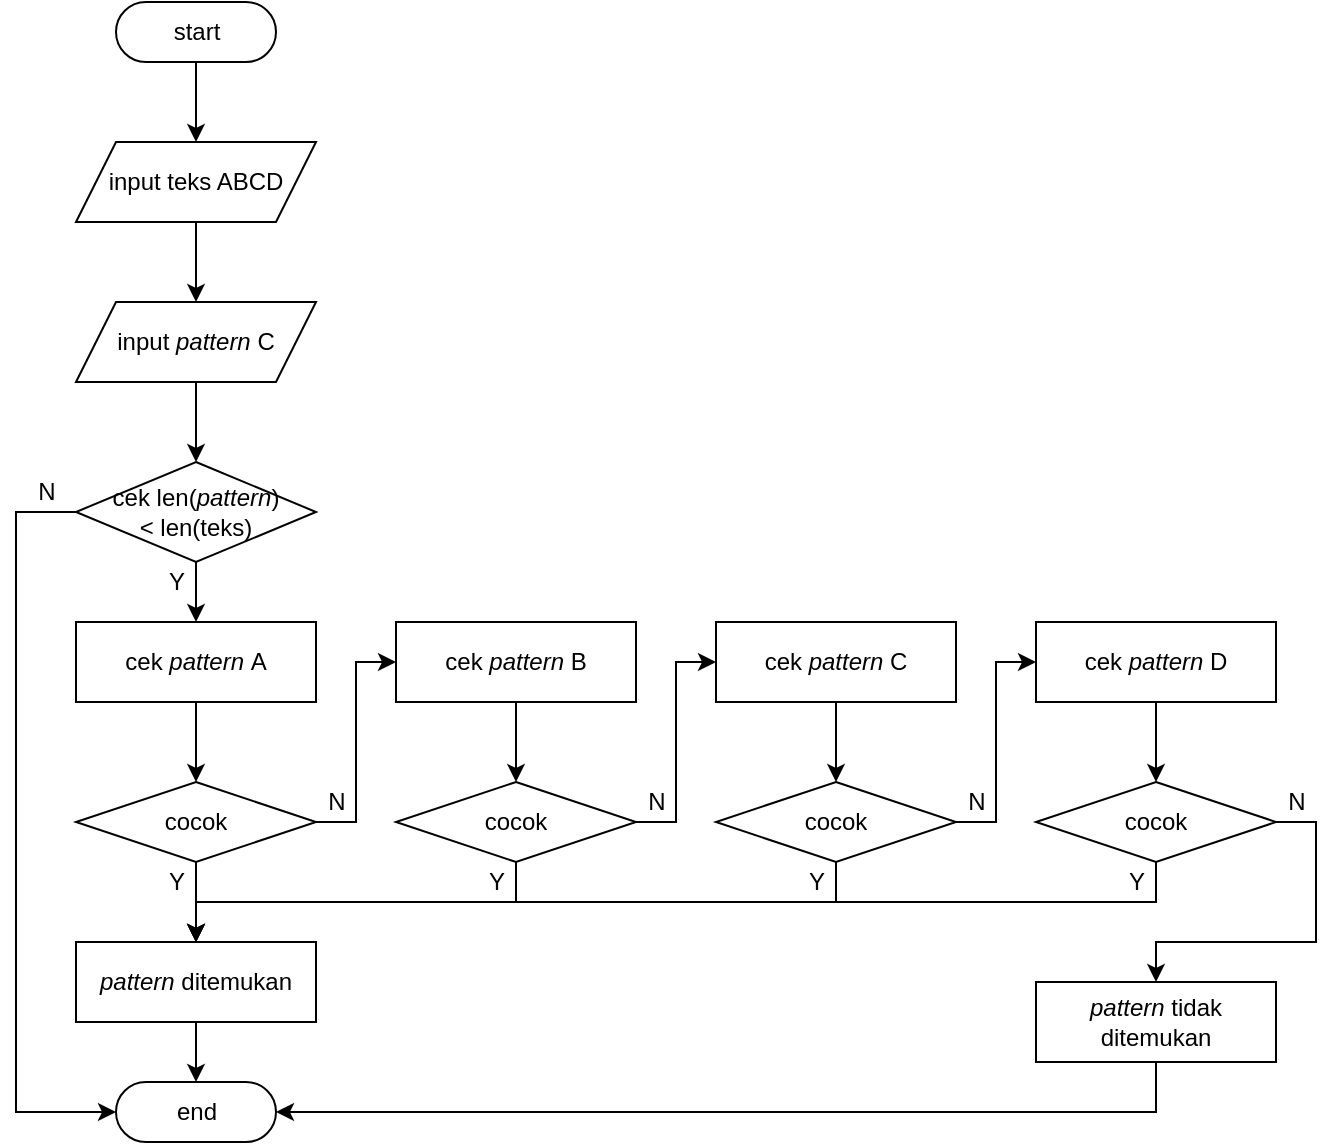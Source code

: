 <mxfile version="14.6.13" type="github">
  <diagram id="wDCAlyBgjuqHMjaO5mIW" name="Page-1">
    <mxGraphModel dx="1021" dy="529" grid="1" gridSize="10" guides="1" tooltips="1" connect="1" arrows="1" fold="1" page="1" pageScale="1" pageWidth="827" pageHeight="1169" math="0" shadow="0">
      <root>
        <mxCell id="0" />
        <mxCell id="1" parent="0" />
        <mxCell id="Hybq58trlB87jNepz2p2-28" style="edgeStyle=orthogonalEdgeStyle;rounded=0;orthogonalLoop=1;jettySize=auto;html=1;entryX=0.5;entryY=0;entryDx=0;entryDy=0;" parent="1" source="Hybq58trlB87jNepz2p2-1" target="Hybq58trlB87jNepz2p2-11" edge="1">
          <mxGeometry relative="1" as="geometry" />
        </mxCell>
        <mxCell id="Hybq58trlB87jNepz2p2-1" value="cek&amp;nbsp;&lt;i&gt;pattern&lt;/i&gt;&amp;nbsp;A" style="rounded=0;whiteSpace=wrap;html=1;" parent="1" vertex="1">
          <mxGeometry x="40" y="400" width="120" height="40" as="geometry" />
        </mxCell>
        <mxCell id="Hybq58trlB87jNepz2p2-23" style="edgeStyle=orthogonalEdgeStyle;rounded=0;orthogonalLoop=1;jettySize=auto;html=1;entryX=0.5;entryY=0;entryDx=0;entryDy=0;" parent="1" source="Hybq58trlB87jNepz2p2-3" target="Hybq58trlB87jNepz2p2-10" edge="1">
          <mxGeometry relative="1" as="geometry" />
        </mxCell>
        <mxCell id="Hybq58trlB87jNepz2p2-3" value="input &lt;i&gt;pattern&lt;/i&gt; C" style="shape=parallelogram;perimeter=parallelogramPerimeter;whiteSpace=wrap;html=1;fixedSize=1;" parent="1" vertex="1">
          <mxGeometry x="40" y="240" width="120" height="40" as="geometry" />
        </mxCell>
        <mxCell id="Hybq58trlB87jNepz2p2-22" style="edgeStyle=orthogonalEdgeStyle;rounded=0;orthogonalLoop=1;jettySize=auto;html=1;exitX=0.5;exitY=1;exitDx=0;exitDy=0;" parent="1" source="Hybq58trlB87jNepz2p2-5" target="Hybq58trlB87jNepz2p2-3" edge="1">
          <mxGeometry relative="1" as="geometry" />
        </mxCell>
        <mxCell id="Hybq58trlB87jNepz2p2-5" value="input teks ABCD" style="shape=parallelogram;perimeter=parallelogramPerimeter;whiteSpace=wrap;html=1;fixedSize=1;" parent="1" vertex="1">
          <mxGeometry x="40" y="160" width="120" height="40" as="geometry" />
        </mxCell>
        <mxCell id="FpsX3NhUqObJQr1GBaPx-6" style="edgeStyle=orthogonalEdgeStyle;rounded=0;orthogonalLoop=1;jettySize=auto;html=1;" edge="1" parent="1" source="Hybq58trlB87jNepz2p2-7" target="FpsX3NhUqObJQr1GBaPx-4">
          <mxGeometry relative="1" as="geometry" />
        </mxCell>
        <mxCell id="Hybq58trlB87jNepz2p2-7" value="&lt;i&gt;pattern&lt;/i&gt;&amp;nbsp;ditemukan" style="rounded=0;whiteSpace=wrap;html=1;" parent="1" vertex="1">
          <mxGeometry x="40" y="560" width="120" height="40" as="geometry" />
        </mxCell>
        <mxCell id="FpsX3NhUqObJQr1GBaPx-7" style="edgeStyle=orthogonalEdgeStyle;rounded=0;orthogonalLoop=1;jettySize=auto;html=1;entryX=1;entryY=0.5;entryDx=0;entryDy=0;entryPerimeter=0;" edge="1" parent="1" source="Hybq58trlB87jNepz2p2-8" target="FpsX3NhUqObJQr1GBaPx-4">
          <mxGeometry relative="1" as="geometry">
            <Array as="points">
              <mxPoint x="580" y="645" />
            </Array>
          </mxGeometry>
        </mxCell>
        <mxCell id="Hybq58trlB87jNepz2p2-8" value="&lt;i&gt;pattern&lt;/i&gt;&amp;nbsp;tidak ditemukan" style="rounded=0;whiteSpace=wrap;html=1;" parent="1" vertex="1">
          <mxGeometry x="520" y="580" width="120" height="40" as="geometry" />
        </mxCell>
        <mxCell id="Hybq58trlB87jNepz2p2-24" style="edgeStyle=orthogonalEdgeStyle;rounded=0;orthogonalLoop=1;jettySize=auto;html=1;exitX=0.5;exitY=1;exitDx=0;exitDy=0;entryX=0.5;entryY=0;entryDx=0;entryDy=0;" parent="1" source="Hybq58trlB87jNepz2p2-10" target="Hybq58trlB87jNepz2p2-1" edge="1">
          <mxGeometry relative="1" as="geometry" />
        </mxCell>
        <mxCell id="Hybq58trlB87jNepz2p2-26" style="edgeStyle=orthogonalEdgeStyle;rounded=0;orthogonalLoop=1;jettySize=auto;html=1;entryX=0;entryY=0.5;entryDx=0;entryDy=0;entryPerimeter=0;" parent="1" source="Hybq58trlB87jNepz2p2-10" target="FpsX3NhUqObJQr1GBaPx-4" edge="1">
          <mxGeometry relative="1" as="geometry">
            <Array as="points">
              <mxPoint x="10" y="345" />
              <mxPoint x="10" y="645" />
            </Array>
            <mxPoint x="80.0" y="660" as="targetPoint" />
          </mxGeometry>
        </mxCell>
        <mxCell id="Hybq58trlB87jNepz2p2-10" value="&lt;span&gt;cek len(&lt;/span&gt;&lt;i&gt;pattern&lt;/i&gt;&lt;span&gt;)&lt;br&gt;&amp;lt; len(teks)&lt;/span&gt;" style="rhombus;whiteSpace=wrap;html=1;" parent="1" vertex="1">
          <mxGeometry x="40" y="320" width="120" height="50" as="geometry" />
        </mxCell>
        <mxCell id="Hybq58trlB87jNepz2p2-29" style="edgeStyle=orthogonalEdgeStyle;rounded=0;orthogonalLoop=1;jettySize=auto;html=1;entryX=0.5;entryY=0;entryDx=0;entryDy=0;" parent="1" source="Hybq58trlB87jNepz2p2-11" target="Hybq58trlB87jNepz2p2-7" edge="1">
          <mxGeometry relative="1" as="geometry" />
        </mxCell>
        <mxCell id="Hybq58trlB87jNepz2p2-30" style="edgeStyle=orthogonalEdgeStyle;rounded=0;orthogonalLoop=1;jettySize=auto;html=1;exitX=1;exitY=0.5;exitDx=0;exitDy=0;entryX=0;entryY=0.5;entryDx=0;entryDy=0;" parent="1" source="Hybq58trlB87jNepz2p2-11" target="Hybq58trlB87jNepz2p2-13" edge="1">
          <mxGeometry relative="1" as="geometry" />
        </mxCell>
        <mxCell id="Hybq58trlB87jNepz2p2-11" value="cocok" style="rhombus;whiteSpace=wrap;html=1;" parent="1" vertex="1">
          <mxGeometry x="40" y="480" width="120" height="40" as="geometry" />
        </mxCell>
        <mxCell id="Hybq58trlB87jNepz2p2-31" style="edgeStyle=orthogonalEdgeStyle;rounded=0;orthogonalLoop=1;jettySize=auto;html=1;entryX=0.5;entryY=0;entryDx=0;entryDy=0;" parent="1" source="Hybq58trlB87jNepz2p2-13" target="Hybq58trlB87jNepz2p2-14" edge="1">
          <mxGeometry relative="1" as="geometry" />
        </mxCell>
        <mxCell id="Hybq58trlB87jNepz2p2-13" value="cek&amp;nbsp;&lt;i&gt;pattern&lt;/i&gt;&amp;nbsp;B" style="rounded=0;whiteSpace=wrap;html=1;" parent="1" vertex="1">
          <mxGeometry x="200" y="400" width="120" height="40" as="geometry" />
        </mxCell>
        <mxCell id="Hybq58trlB87jNepz2p2-32" style="edgeStyle=orthogonalEdgeStyle;rounded=0;orthogonalLoop=1;jettySize=auto;html=1;entryX=0.5;entryY=0;entryDx=0;entryDy=0;" parent="1" source="Hybq58trlB87jNepz2p2-14" target="Hybq58trlB87jNepz2p2-7" edge="1">
          <mxGeometry relative="1" as="geometry">
            <Array as="points">
              <mxPoint x="260" y="540" />
              <mxPoint x="100" y="540" />
            </Array>
          </mxGeometry>
        </mxCell>
        <mxCell id="Hybq58trlB87jNepz2p2-41" style="edgeStyle=orthogonalEdgeStyle;rounded=0;orthogonalLoop=1;jettySize=auto;html=1;entryX=0;entryY=0.5;entryDx=0;entryDy=0;" parent="1" source="Hybq58trlB87jNepz2p2-14" target="Hybq58trlB87jNepz2p2-15" edge="1">
          <mxGeometry relative="1" as="geometry" />
        </mxCell>
        <mxCell id="Hybq58trlB87jNepz2p2-14" value="cocok" style="rhombus;whiteSpace=wrap;html=1;" parent="1" vertex="1">
          <mxGeometry x="200" y="480" width="120" height="40" as="geometry" />
        </mxCell>
        <mxCell id="Hybq58trlB87jNepz2p2-42" style="edgeStyle=orthogonalEdgeStyle;rounded=0;orthogonalLoop=1;jettySize=auto;html=1;entryX=0.5;entryY=0;entryDx=0;entryDy=0;" parent="1" source="Hybq58trlB87jNepz2p2-15" target="Hybq58trlB87jNepz2p2-16" edge="1">
          <mxGeometry relative="1" as="geometry" />
        </mxCell>
        <mxCell id="Hybq58trlB87jNepz2p2-15" value="cek&amp;nbsp;&lt;i&gt;pattern&lt;/i&gt;&amp;nbsp;C" style="rounded=0;whiteSpace=wrap;html=1;" parent="1" vertex="1">
          <mxGeometry x="360" y="400" width="120" height="40" as="geometry" />
        </mxCell>
        <mxCell id="Hybq58trlB87jNepz2p2-33" style="edgeStyle=orthogonalEdgeStyle;rounded=0;orthogonalLoop=1;jettySize=auto;html=1;" parent="1" source="Hybq58trlB87jNepz2p2-16" target="Hybq58trlB87jNepz2p2-7" edge="1">
          <mxGeometry relative="1" as="geometry">
            <Array as="points">
              <mxPoint x="420" y="540" />
              <mxPoint x="100" y="540" />
            </Array>
          </mxGeometry>
        </mxCell>
        <mxCell id="Hybq58trlB87jNepz2p2-43" style="edgeStyle=orthogonalEdgeStyle;rounded=0;orthogonalLoop=1;jettySize=auto;html=1;entryX=0;entryY=0.5;entryDx=0;entryDy=0;" parent="1" source="Hybq58trlB87jNepz2p2-16" target="Hybq58trlB87jNepz2p2-17" edge="1">
          <mxGeometry relative="1" as="geometry" />
        </mxCell>
        <mxCell id="Hybq58trlB87jNepz2p2-16" value="cocok" style="rhombus;whiteSpace=wrap;html=1;" parent="1" vertex="1">
          <mxGeometry x="360" y="480" width="120" height="40" as="geometry" />
        </mxCell>
        <mxCell id="Hybq58trlB87jNepz2p2-44" style="edgeStyle=orthogonalEdgeStyle;rounded=0;orthogonalLoop=1;jettySize=auto;html=1;" parent="1" source="Hybq58trlB87jNepz2p2-17" target="Hybq58trlB87jNepz2p2-18" edge="1">
          <mxGeometry relative="1" as="geometry" />
        </mxCell>
        <mxCell id="Hybq58trlB87jNepz2p2-17" value="cek&amp;nbsp;&lt;i&gt;pattern&lt;/i&gt;&amp;nbsp;D" style="rounded=0;whiteSpace=wrap;html=1;" parent="1" vertex="1">
          <mxGeometry x="520" y="400" width="120" height="40" as="geometry" />
        </mxCell>
        <mxCell id="Hybq58trlB87jNepz2p2-34" style="edgeStyle=orthogonalEdgeStyle;rounded=0;orthogonalLoop=1;jettySize=auto;html=1;entryX=0.5;entryY=0;entryDx=0;entryDy=0;" parent="1" source="Hybq58trlB87jNepz2p2-18" target="Hybq58trlB87jNepz2p2-7" edge="1">
          <mxGeometry relative="1" as="geometry">
            <Array as="points">
              <mxPoint x="580" y="540" />
              <mxPoint x="100" y="540" />
            </Array>
          </mxGeometry>
        </mxCell>
        <mxCell id="Hybq58trlB87jNepz2p2-46" style="edgeStyle=orthogonalEdgeStyle;rounded=0;orthogonalLoop=1;jettySize=auto;html=1;entryX=0.5;entryY=0;entryDx=0;entryDy=0;" parent="1" source="Hybq58trlB87jNepz2p2-18" target="Hybq58trlB87jNepz2p2-8" edge="1">
          <mxGeometry relative="1" as="geometry">
            <Array as="points">
              <mxPoint x="660" y="500" />
              <mxPoint x="660" y="560" />
              <mxPoint x="580" y="560" />
            </Array>
          </mxGeometry>
        </mxCell>
        <mxCell id="Hybq58trlB87jNepz2p2-18" value="cocok" style="rhombus;whiteSpace=wrap;html=1;" parent="1" vertex="1">
          <mxGeometry x="520" y="480" width="120" height="40" as="geometry" />
        </mxCell>
        <mxCell id="Hybq58trlB87jNepz2p2-25" value="Y" style="text;html=1;align=center;verticalAlign=middle;resizable=0;points=[];autosize=1;strokeColor=none;" parent="1" vertex="1">
          <mxGeometry x="80" y="370" width="20" height="20" as="geometry" />
        </mxCell>
        <mxCell id="Hybq58trlB87jNepz2p2-27" value="N" style="text;html=1;align=center;verticalAlign=middle;resizable=0;points=[];autosize=1;strokeColor=none;" parent="1" vertex="1">
          <mxGeometry x="15" y="325" width="20" height="20" as="geometry" />
        </mxCell>
        <mxCell id="Hybq58trlB87jNepz2p2-35" value="Y" style="text;html=1;align=center;verticalAlign=middle;resizable=0;points=[];autosize=1;strokeColor=none;" parent="1" vertex="1">
          <mxGeometry x="80" y="520" width="20" height="20" as="geometry" />
        </mxCell>
        <mxCell id="Hybq58trlB87jNepz2p2-36" value="N" style="text;html=1;align=center;verticalAlign=middle;resizable=0;points=[];autosize=1;strokeColor=none;" parent="1" vertex="1">
          <mxGeometry x="160" y="480" width="20" height="20" as="geometry" />
        </mxCell>
        <mxCell id="Hybq58trlB87jNepz2p2-37" value="Y" style="text;html=1;align=center;verticalAlign=middle;resizable=0;points=[];autosize=1;strokeColor=none;" parent="1" vertex="1">
          <mxGeometry x="240" y="520" width="20" height="20" as="geometry" />
        </mxCell>
        <mxCell id="Hybq58trlB87jNepz2p2-39" value="Y" style="text;html=1;align=center;verticalAlign=middle;resizable=0;points=[];autosize=1;strokeColor=none;" parent="1" vertex="1">
          <mxGeometry x="400" y="520" width="20" height="20" as="geometry" />
        </mxCell>
        <mxCell id="Hybq58trlB87jNepz2p2-40" value="Y" style="text;html=1;align=center;verticalAlign=middle;resizable=0;points=[];autosize=1;strokeColor=none;" parent="1" vertex="1">
          <mxGeometry x="560" y="520" width="20" height="20" as="geometry" />
        </mxCell>
        <mxCell id="Hybq58trlB87jNepz2p2-47" value="N" style="text;html=1;align=center;verticalAlign=middle;resizable=0;points=[];autosize=1;strokeColor=none;" parent="1" vertex="1">
          <mxGeometry x="320" y="480" width="20" height="20" as="geometry" />
        </mxCell>
        <mxCell id="Hybq58trlB87jNepz2p2-48" value="N" style="text;html=1;align=center;verticalAlign=middle;resizable=0;points=[];autosize=1;strokeColor=none;" parent="1" vertex="1">
          <mxGeometry x="480" y="480" width="20" height="20" as="geometry" />
        </mxCell>
        <mxCell id="Hybq58trlB87jNepz2p2-50" value="N" style="text;html=1;align=center;verticalAlign=middle;resizable=0;points=[];autosize=1;strokeColor=none;" parent="1" vertex="1">
          <mxGeometry x="640" y="480" width="20" height="20" as="geometry" />
        </mxCell>
        <mxCell id="FpsX3NhUqObJQr1GBaPx-3" style="edgeStyle=orthogonalEdgeStyle;rounded=0;orthogonalLoop=1;jettySize=auto;html=1;entryX=0.5;entryY=0;entryDx=0;entryDy=0;" edge="1" parent="1" source="FpsX3NhUqObJQr1GBaPx-2" target="Hybq58trlB87jNepz2p2-5">
          <mxGeometry relative="1" as="geometry" />
        </mxCell>
        <mxCell id="FpsX3NhUqObJQr1GBaPx-2" value="start" style="html=1;dashed=0;whitespace=wrap;shape=mxgraph.dfd.start" vertex="1" parent="1">
          <mxGeometry x="60" y="90" width="80" height="30" as="geometry" />
        </mxCell>
        <mxCell id="FpsX3NhUqObJQr1GBaPx-4" value="end" style="html=1;dashed=0;whitespace=wrap;shape=mxgraph.dfd.start" vertex="1" parent="1">
          <mxGeometry x="60" y="630" width="80" height="30" as="geometry" />
        </mxCell>
      </root>
    </mxGraphModel>
  </diagram>
</mxfile>
